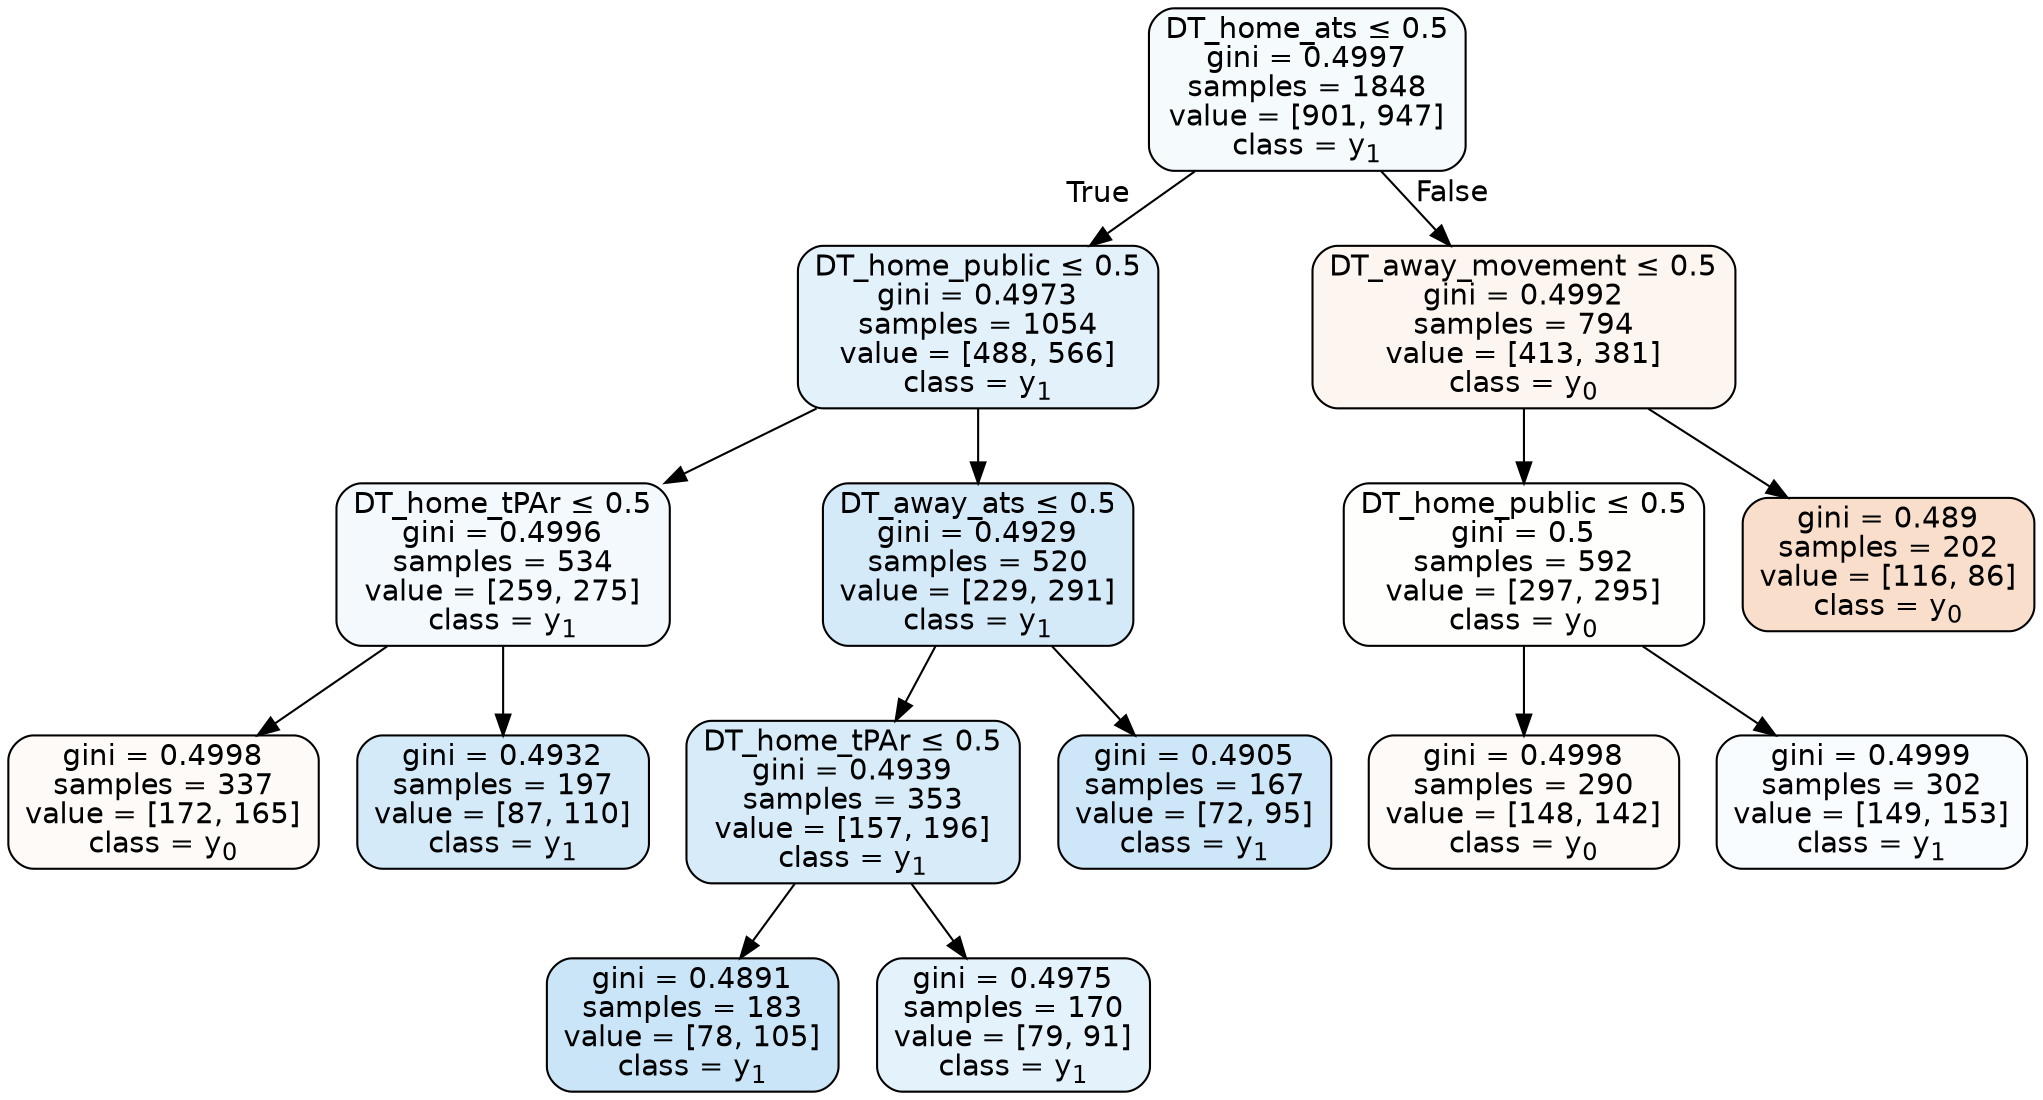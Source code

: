 digraph Tree {
node [shape=box, style="filled, rounded", color="black", fontname=helvetica] ;
edge [fontname=helvetica] ;
0 [label=<DT_home_ats &le; 0.5<br/>gini = 0.4997<br/>samples = 1848<br/>value = [901, 947]<br/>class = y<SUB>1</SUB>>, fillcolor="#399de50c"] ;
1 [label=<DT_home_public &le; 0.5<br/>gini = 0.4973<br/>samples = 1054<br/>value = [488, 566]<br/>class = y<SUB>1</SUB>>, fillcolor="#399de523"] ;
0 -> 1 [labeldistance=2.5, labelangle=45, headlabel="True"] ;
2 [label=<DT_home_tPAr &le; 0.5<br/>gini = 0.4996<br/>samples = 534<br/>value = [259, 275]<br/>class = y<SUB>1</SUB>>, fillcolor="#399de50f"] ;
1 -> 2 ;
3 [label=<gini = 0.4998<br/>samples = 337<br/>value = [172, 165]<br/>class = y<SUB>0</SUB>>, fillcolor="#e581390a"] ;
2 -> 3 ;
4 [label=<gini = 0.4932<br/>samples = 197<br/>value = [87, 110]<br/>class = y<SUB>1</SUB>>, fillcolor="#399de535"] ;
2 -> 4 ;
5 [label=<DT_away_ats &le; 0.5<br/>gini = 0.4929<br/>samples = 520<br/>value = [229, 291]<br/>class = y<SUB>1</SUB>>, fillcolor="#399de536"] ;
1 -> 5 ;
6 [label=<DT_home_tPAr &le; 0.5<br/>gini = 0.4939<br/>samples = 353<br/>value = [157, 196]<br/>class = y<SUB>1</SUB>>, fillcolor="#399de533"] ;
5 -> 6 ;
7 [label=<gini = 0.4891<br/>samples = 183<br/>value = [78, 105]<br/>class = y<SUB>1</SUB>>, fillcolor="#399de542"] ;
6 -> 7 ;
8 [label=<gini = 0.4975<br/>samples = 170<br/>value = [79, 91]<br/>class = y<SUB>1</SUB>>, fillcolor="#399de522"] ;
6 -> 8 ;
9 [label=<gini = 0.4905<br/>samples = 167<br/>value = [72, 95]<br/>class = y<SUB>1</SUB>>, fillcolor="#399de53e"] ;
5 -> 9 ;
10 [label=<DT_away_movement &le; 0.5<br/>gini = 0.4992<br/>samples = 794<br/>value = [413, 381]<br/>class = y<SUB>0</SUB>>, fillcolor="#e5813914"] ;
0 -> 10 [labeldistance=2.5, labelangle=-45, headlabel="False"] ;
11 [label=<DT_home_public &le; 0.5<br/>gini = 0.5<br/>samples = 592<br/>value = [297, 295]<br/>class = y<SUB>0</SUB>>, fillcolor="#e5813902"] ;
10 -> 11 ;
12 [label=<gini = 0.4998<br/>samples = 290<br/>value = [148, 142]<br/>class = y<SUB>0</SUB>>, fillcolor="#e581390a"] ;
11 -> 12 ;
13 [label=<gini = 0.4999<br/>samples = 302<br/>value = [149, 153]<br/>class = y<SUB>1</SUB>>, fillcolor="#399de507"] ;
11 -> 13 ;
14 [label=<gini = 0.489<br/>samples = 202<br/>value = [116, 86]<br/>class = y<SUB>0</SUB>>, fillcolor="#e5813942"] ;
10 -> 14 ;
}